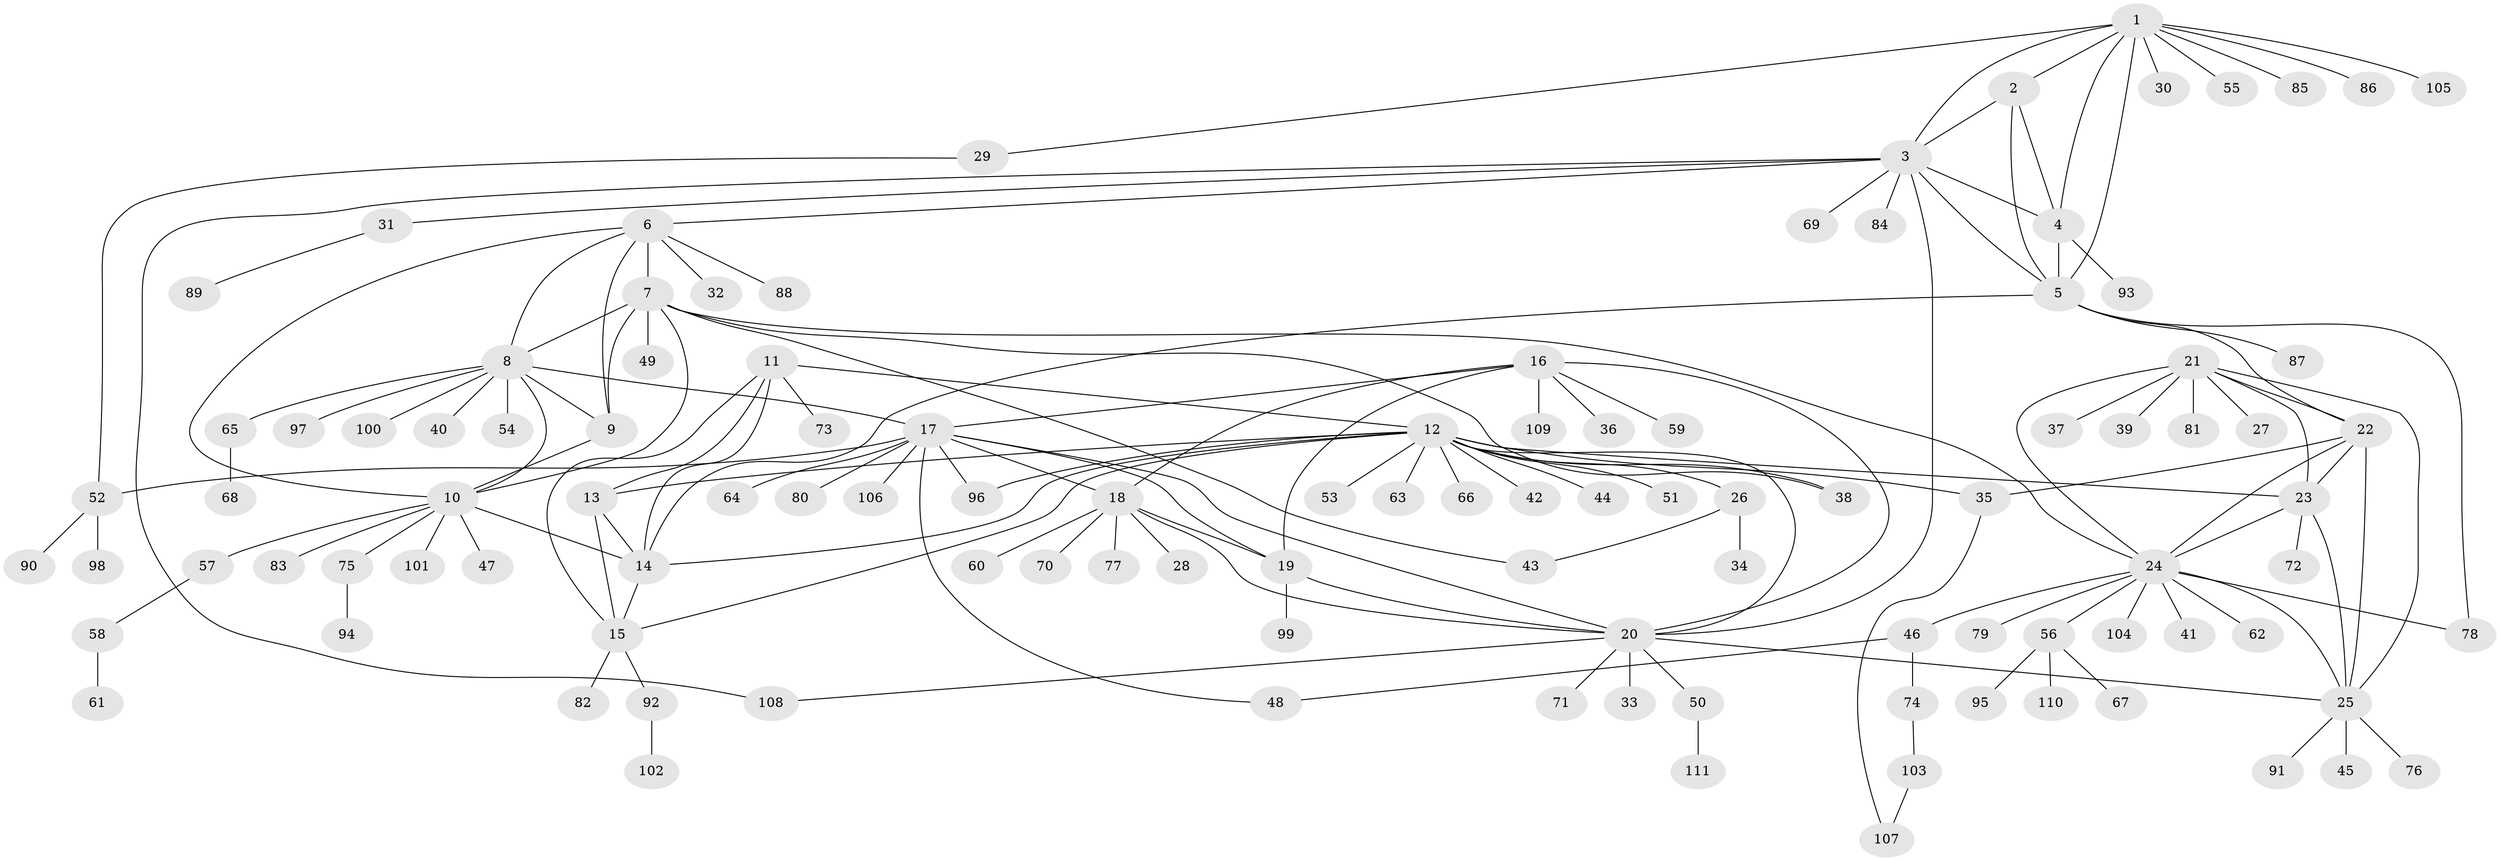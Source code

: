 // coarse degree distribution, {2: 0.06060606060606061, 3: 0.06060606060606061, 1: 0.7575757575757576, 8: 0.030303030303030304, 4: 0.030303030303030304, 5: 0.030303030303030304, 18: 0.030303030303030304}
// Generated by graph-tools (version 1.1) at 2025/58/03/04/25 21:58:31]
// undirected, 111 vertices, 155 edges
graph export_dot {
graph [start="1"]
  node [color=gray90,style=filled];
  1;
  2;
  3;
  4;
  5;
  6;
  7;
  8;
  9;
  10;
  11;
  12;
  13;
  14;
  15;
  16;
  17;
  18;
  19;
  20;
  21;
  22;
  23;
  24;
  25;
  26;
  27;
  28;
  29;
  30;
  31;
  32;
  33;
  34;
  35;
  36;
  37;
  38;
  39;
  40;
  41;
  42;
  43;
  44;
  45;
  46;
  47;
  48;
  49;
  50;
  51;
  52;
  53;
  54;
  55;
  56;
  57;
  58;
  59;
  60;
  61;
  62;
  63;
  64;
  65;
  66;
  67;
  68;
  69;
  70;
  71;
  72;
  73;
  74;
  75;
  76;
  77;
  78;
  79;
  80;
  81;
  82;
  83;
  84;
  85;
  86;
  87;
  88;
  89;
  90;
  91;
  92;
  93;
  94;
  95;
  96;
  97;
  98;
  99;
  100;
  101;
  102;
  103;
  104;
  105;
  106;
  107;
  108;
  109;
  110;
  111;
  1 -- 2;
  1 -- 3;
  1 -- 4;
  1 -- 5;
  1 -- 29;
  1 -- 30;
  1 -- 55;
  1 -- 85;
  1 -- 86;
  1 -- 105;
  2 -- 3;
  2 -- 4;
  2 -- 5;
  3 -- 4;
  3 -- 5;
  3 -- 6;
  3 -- 20;
  3 -- 31;
  3 -- 69;
  3 -- 84;
  3 -- 108;
  4 -- 5;
  4 -- 93;
  5 -- 14;
  5 -- 22;
  5 -- 78;
  5 -- 87;
  6 -- 7;
  6 -- 8;
  6 -- 9;
  6 -- 10;
  6 -- 32;
  6 -- 88;
  7 -- 8;
  7 -- 9;
  7 -- 10;
  7 -- 24;
  7 -- 38;
  7 -- 43;
  7 -- 49;
  8 -- 9;
  8 -- 10;
  8 -- 17;
  8 -- 40;
  8 -- 54;
  8 -- 65;
  8 -- 97;
  8 -- 100;
  9 -- 10;
  10 -- 14;
  10 -- 47;
  10 -- 57;
  10 -- 75;
  10 -- 83;
  10 -- 101;
  11 -- 12;
  11 -- 13;
  11 -- 14;
  11 -- 15;
  11 -- 73;
  12 -- 13;
  12 -- 14;
  12 -- 15;
  12 -- 20;
  12 -- 23;
  12 -- 26;
  12 -- 35;
  12 -- 38;
  12 -- 42;
  12 -- 44;
  12 -- 51;
  12 -- 53;
  12 -- 63;
  12 -- 66;
  12 -- 96;
  13 -- 14;
  13 -- 15;
  14 -- 15;
  15 -- 82;
  15 -- 92;
  16 -- 17;
  16 -- 18;
  16 -- 19;
  16 -- 20;
  16 -- 36;
  16 -- 59;
  16 -- 109;
  17 -- 18;
  17 -- 19;
  17 -- 20;
  17 -- 48;
  17 -- 52;
  17 -- 64;
  17 -- 80;
  17 -- 96;
  17 -- 106;
  18 -- 19;
  18 -- 20;
  18 -- 28;
  18 -- 60;
  18 -- 70;
  18 -- 77;
  19 -- 20;
  19 -- 99;
  20 -- 25;
  20 -- 33;
  20 -- 50;
  20 -- 71;
  20 -- 108;
  21 -- 22;
  21 -- 23;
  21 -- 24;
  21 -- 25;
  21 -- 27;
  21 -- 37;
  21 -- 39;
  21 -- 81;
  22 -- 23;
  22 -- 24;
  22 -- 25;
  22 -- 35;
  23 -- 24;
  23 -- 25;
  23 -- 72;
  24 -- 25;
  24 -- 41;
  24 -- 46;
  24 -- 56;
  24 -- 62;
  24 -- 78;
  24 -- 79;
  24 -- 104;
  25 -- 45;
  25 -- 76;
  25 -- 91;
  26 -- 34;
  26 -- 43;
  29 -- 52;
  31 -- 89;
  35 -- 107;
  46 -- 48;
  46 -- 74;
  50 -- 111;
  52 -- 90;
  52 -- 98;
  56 -- 67;
  56 -- 95;
  56 -- 110;
  57 -- 58;
  58 -- 61;
  65 -- 68;
  74 -- 103;
  75 -- 94;
  92 -- 102;
  103 -- 107;
}
